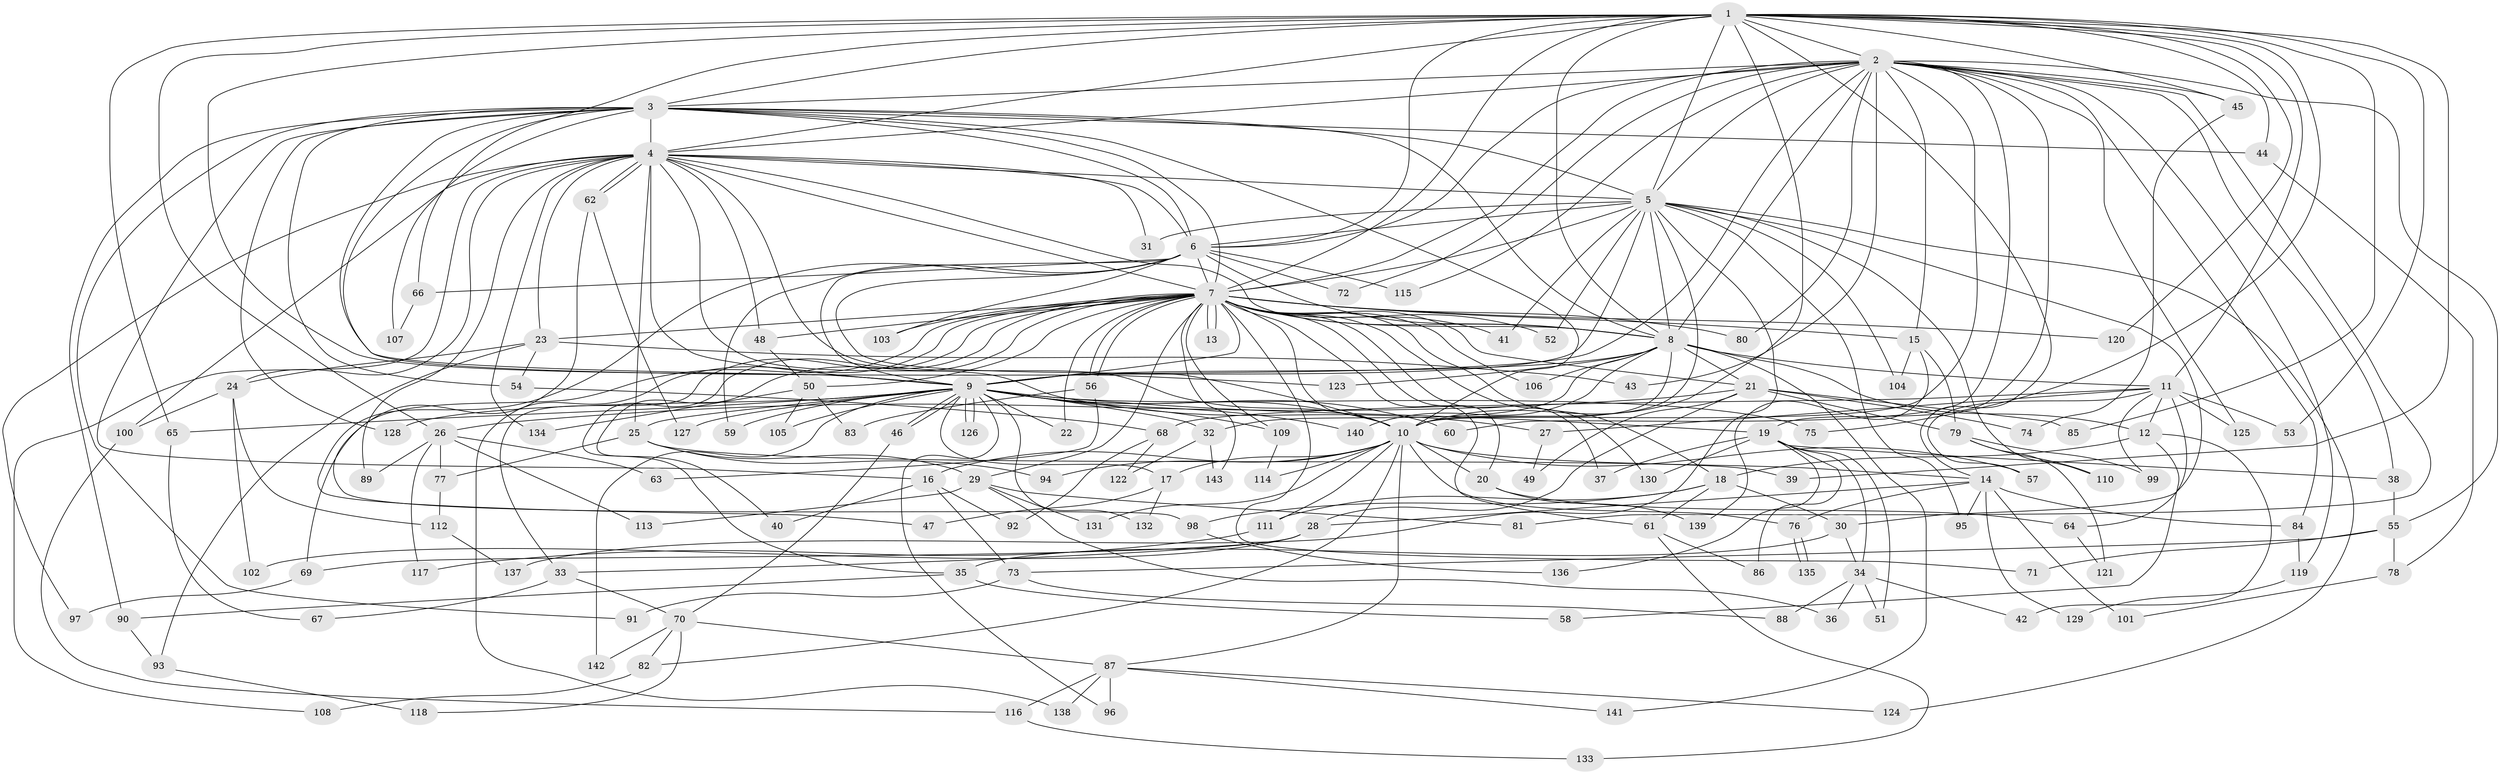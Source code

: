 // coarse degree distribution, {18: 0.028169014084507043, 16: 0.014084507042253521, 17: 0.04225352112676056, 13: 0.014084507042253521, 40: 0.014084507042253521, 15: 0.014084507042253521, 23: 0.014084507042253521, 10: 0.014084507042253521, 5: 0.056338028169014086, 2: 0.4225352112676056, 6: 0.04225352112676056, 3: 0.11267605633802817, 7: 0.056338028169014086, 4: 0.14084507042253522, 8: 0.014084507042253521}
// Generated by graph-tools (version 1.1) at 2025/17/03/04/25 18:17:22]
// undirected, 143 vertices, 311 edges
graph export_dot {
graph [start="1"]
  node [color=gray90,style=filled];
  1;
  2;
  3;
  4;
  5;
  6;
  7;
  8;
  9;
  10;
  11;
  12;
  13;
  14;
  15;
  16;
  17;
  18;
  19;
  20;
  21;
  22;
  23;
  24;
  25;
  26;
  27;
  28;
  29;
  30;
  31;
  32;
  33;
  34;
  35;
  36;
  37;
  38;
  39;
  40;
  41;
  42;
  43;
  44;
  45;
  46;
  47;
  48;
  49;
  50;
  51;
  52;
  53;
  54;
  55;
  56;
  57;
  58;
  59;
  60;
  61;
  62;
  63;
  64;
  65;
  66;
  67;
  68;
  69;
  70;
  71;
  72;
  73;
  74;
  75;
  76;
  77;
  78;
  79;
  80;
  81;
  82;
  83;
  84;
  85;
  86;
  87;
  88;
  89;
  90;
  91;
  92;
  93;
  94;
  95;
  96;
  97;
  98;
  99;
  100;
  101;
  102;
  103;
  104;
  105;
  106;
  107;
  108;
  109;
  110;
  111;
  112;
  113;
  114;
  115;
  116;
  117;
  118;
  119;
  120;
  121;
  122;
  123;
  124;
  125;
  126;
  127;
  128;
  129;
  130;
  131;
  132;
  133;
  134;
  135;
  136;
  137;
  138;
  139;
  140;
  141;
  142;
  143;
  1 -- 2;
  1 -- 3;
  1 -- 4;
  1 -- 5;
  1 -- 6;
  1 -- 7;
  1 -- 8;
  1 -- 9;
  1 -- 10;
  1 -- 11;
  1 -- 14;
  1 -- 26;
  1 -- 39;
  1 -- 44;
  1 -- 45;
  1 -- 53;
  1 -- 65;
  1 -- 66;
  1 -- 75;
  1 -- 85;
  1 -- 120;
  2 -- 3;
  2 -- 4;
  2 -- 5;
  2 -- 6;
  2 -- 7;
  2 -- 8;
  2 -- 9;
  2 -- 10;
  2 -- 15;
  2 -- 19;
  2 -- 38;
  2 -- 43;
  2 -- 45;
  2 -- 55;
  2 -- 60;
  2 -- 72;
  2 -- 80;
  2 -- 81;
  2 -- 84;
  2 -- 115;
  2 -- 119;
  2 -- 125;
  3 -- 4;
  3 -- 5;
  3 -- 6;
  3 -- 7;
  3 -- 8;
  3 -- 9;
  3 -- 10;
  3 -- 16;
  3 -- 44;
  3 -- 54;
  3 -- 90;
  3 -- 91;
  3 -- 107;
  3 -- 123;
  3 -- 128;
  4 -- 5;
  4 -- 6;
  4 -- 7;
  4 -- 8;
  4 -- 9;
  4 -- 10;
  4 -- 23;
  4 -- 24;
  4 -- 25;
  4 -- 27;
  4 -- 31;
  4 -- 48;
  4 -- 62;
  4 -- 62;
  4 -- 89;
  4 -- 97;
  4 -- 100;
  4 -- 108;
  4 -- 134;
  5 -- 6;
  5 -- 7;
  5 -- 8;
  5 -- 9;
  5 -- 10;
  5 -- 30;
  5 -- 31;
  5 -- 41;
  5 -- 52;
  5 -- 95;
  5 -- 104;
  5 -- 110;
  5 -- 124;
  5 -- 137;
  6 -- 7;
  6 -- 8;
  6 -- 9;
  6 -- 10;
  6 -- 47;
  6 -- 59;
  6 -- 66;
  6 -- 72;
  6 -- 103;
  6 -- 115;
  7 -- 8;
  7 -- 9;
  7 -- 10;
  7 -- 13;
  7 -- 13;
  7 -- 15;
  7 -- 18;
  7 -- 20;
  7 -- 21;
  7 -- 22;
  7 -- 23;
  7 -- 29;
  7 -- 33;
  7 -- 35;
  7 -- 37;
  7 -- 40;
  7 -- 41;
  7 -- 48;
  7 -- 50;
  7 -- 52;
  7 -- 56;
  7 -- 56;
  7 -- 61;
  7 -- 69;
  7 -- 71;
  7 -- 80;
  7 -- 103;
  7 -- 106;
  7 -- 109;
  7 -- 120;
  7 -- 130;
  7 -- 138;
  7 -- 143;
  8 -- 9;
  8 -- 10;
  8 -- 11;
  8 -- 12;
  8 -- 21;
  8 -- 32;
  8 -- 106;
  8 -- 123;
  8 -- 140;
  8 -- 141;
  9 -- 10;
  9 -- 17;
  9 -- 19;
  9 -- 22;
  9 -- 25;
  9 -- 32;
  9 -- 46;
  9 -- 46;
  9 -- 59;
  9 -- 60;
  9 -- 65;
  9 -- 75;
  9 -- 96;
  9 -- 105;
  9 -- 109;
  9 -- 126;
  9 -- 126;
  9 -- 127;
  9 -- 128;
  9 -- 132;
  9 -- 140;
  9 -- 142;
  10 -- 14;
  10 -- 16;
  10 -- 17;
  10 -- 20;
  10 -- 57;
  10 -- 76;
  10 -- 82;
  10 -- 87;
  10 -- 94;
  10 -- 111;
  10 -- 114;
  10 -- 131;
  11 -- 12;
  11 -- 27;
  11 -- 53;
  11 -- 57;
  11 -- 64;
  11 -- 68;
  11 -- 99;
  11 -- 125;
  12 -- 18;
  12 -- 42;
  12 -- 58;
  14 -- 28;
  14 -- 76;
  14 -- 84;
  14 -- 95;
  14 -- 101;
  14 -- 129;
  15 -- 79;
  15 -- 104;
  15 -- 139;
  16 -- 40;
  16 -- 73;
  16 -- 92;
  17 -- 47;
  17 -- 132;
  18 -- 30;
  18 -- 61;
  18 -- 98;
  18 -- 111;
  19 -- 34;
  19 -- 37;
  19 -- 38;
  19 -- 51;
  19 -- 86;
  19 -- 130;
  19 -- 136;
  20 -- 64;
  20 -- 139;
  21 -- 26;
  21 -- 28;
  21 -- 49;
  21 -- 74;
  21 -- 79;
  21 -- 85;
  23 -- 24;
  23 -- 43;
  23 -- 54;
  23 -- 93;
  24 -- 100;
  24 -- 102;
  24 -- 112;
  25 -- 29;
  25 -- 39;
  25 -- 77;
  25 -- 94;
  26 -- 63;
  26 -- 77;
  26 -- 89;
  26 -- 113;
  26 -- 117;
  27 -- 49;
  28 -- 33;
  28 -- 69;
  28 -- 102;
  29 -- 36;
  29 -- 81;
  29 -- 113;
  29 -- 131;
  30 -- 34;
  30 -- 35;
  32 -- 122;
  32 -- 143;
  33 -- 67;
  33 -- 70;
  34 -- 36;
  34 -- 42;
  34 -- 51;
  34 -- 88;
  35 -- 58;
  35 -- 90;
  38 -- 55;
  44 -- 78;
  45 -- 74;
  46 -- 70;
  48 -- 50;
  50 -- 83;
  50 -- 105;
  50 -- 134;
  54 -- 68;
  55 -- 71;
  55 -- 73;
  55 -- 78;
  56 -- 63;
  56 -- 83;
  61 -- 86;
  61 -- 133;
  62 -- 98;
  62 -- 127;
  64 -- 121;
  65 -- 67;
  66 -- 107;
  68 -- 92;
  68 -- 122;
  69 -- 97;
  70 -- 82;
  70 -- 87;
  70 -- 118;
  70 -- 142;
  73 -- 88;
  73 -- 91;
  76 -- 135;
  76 -- 135;
  77 -- 112;
  78 -- 101;
  79 -- 99;
  79 -- 110;
  79 -- 121;
  82 -- 108;
  84 -- 119;
  87 -- 96;
  87 -- 116;
  87 -- 124;
  87 -- 138;
  87 -- 141;
  90 -- 93;
  93 -- 118;
  98 -- 136;
  100 -- 116;
  109 -- 114;
  111 -- 117;
  112 -- 137;
  116 -- 133;
  119 -- 129;
}
